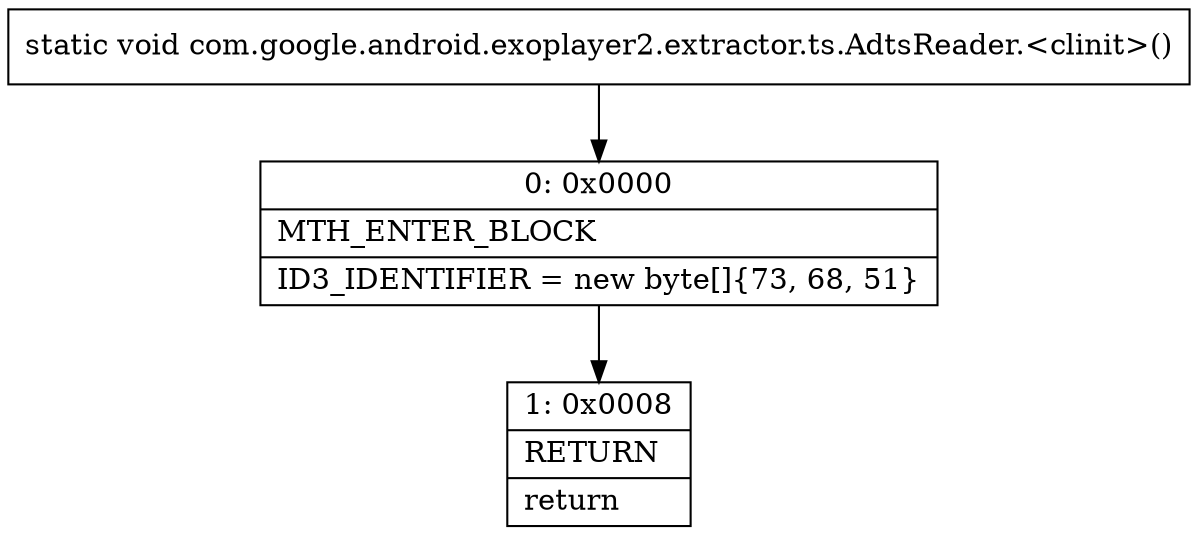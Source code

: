 digraph "CFG forcom.google.android.exoplayer2.extractor.ts.AdtsReader.\<clinit\>()V" {
Node_0 [shape=record,label="{0\:\ 0x0000|MTH_ENTER_BLOCK\l|ID3_IDENTIFIER = new byte[]\{73, 68, 51\}\l}"];
Node_1 [shape=record,label="{1\:\ 0x0008|RETURN\l|return\l}"];
MethodNode[shape=record,label="{static void com.google.android.exoplayer2.extractor.ts.AdtsReader.\<clinit\>() }"];
MethodNode -> Node_0;
Node_0 -> Node_1;
}

